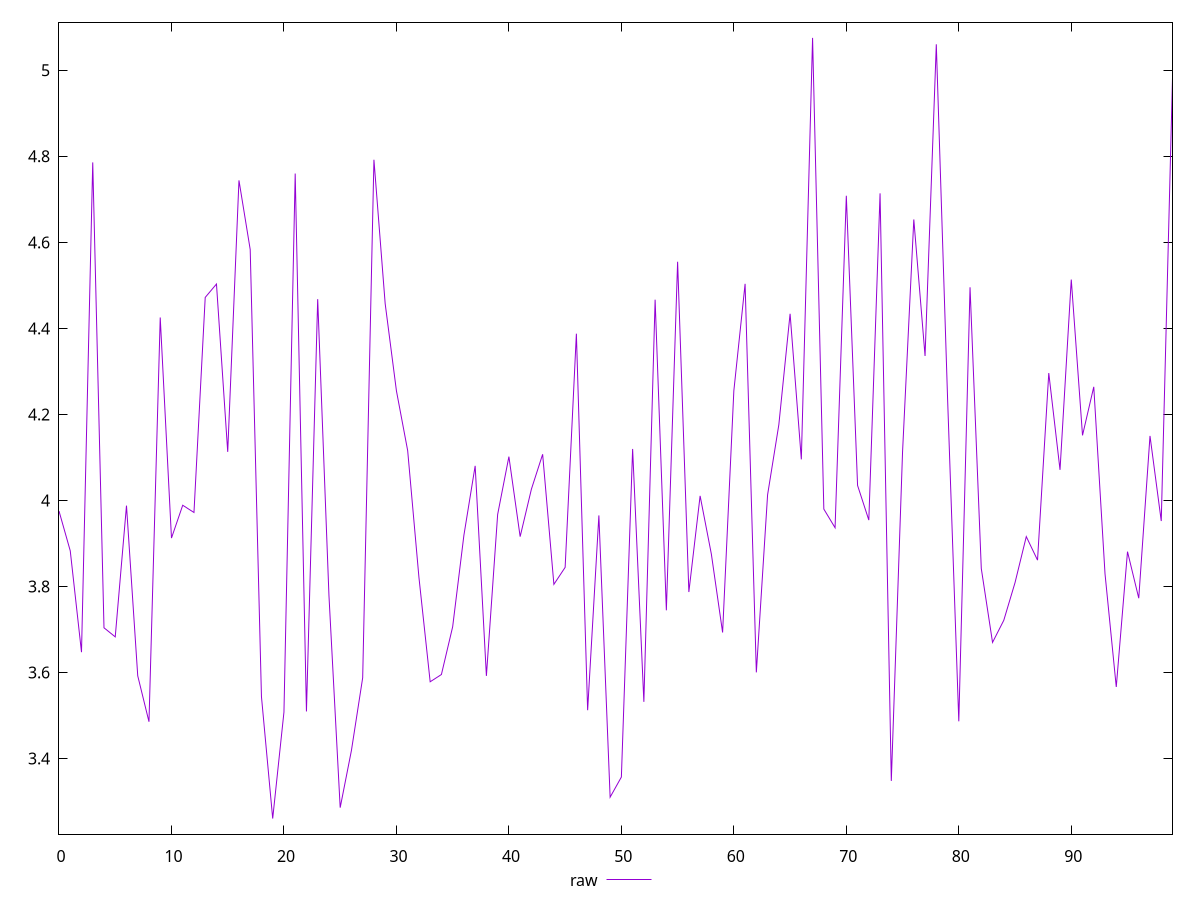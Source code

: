 reset

$raw <<EOF
0 3.9754
1 3.8830000000000005
2 3.6473
3 4.786
4 3.704
5 3.6829
6 3.988
7 3.5924
8 3.4855999999999994
9 4.4254
10 3.9125999999999994
11 3.9889
12 3.9721000000000006
13 4.4721
14 4.5032
15 4.113
16 4.7442
17 4.5834
18 3.5439
19 3.2605999999999997
20 3.5079
21 4.7600999999999996
22 3.5095
23 4.468100000000001
24 3.7796
25 3.2859
26 3.4189000000000003
27 3.5877999999999997
28 4.7921
29 4.4575
30 4.2549
31 4.1159
32 3.8215000000000003
33 3.5785
34 3.5954
35 3.7064
36 3.9192
37 4.0805
38 3.5922
39 3.9675
40 4.1019
41 3.9159
42 4.0262
43 4.1074
44 3.8049999999999997
45 3.8445000000000005
46 4.387700000000001
47 3.5123999999999995
48 3.9652
49 3.3101999999999996
50 3.357
51 4.119800000000001
52 3.5319
53 4.4668
54 3.7447
55 4.555
56 3.7871999999999995
57 4.0107
58 3.8753999999999995
59 3.6931000000000003
60 4.255000000000001
61 4.5037
62 3.6003000000000003
63 4.0132
64 4.176200000000001
65 4.4341
66 4.0956
67 5.0754
68 3.98
69 3.9366000000000003
70 4.7084
71 4.034999999999999
72 3.9543999999999997
73 4.714
74 3.3480000000000003
75 4.113200000000001
76 4.6533
77 4.336
78 5.0605
79 4.2392
80 3.4865999999999997
81 4.4956
82 3.8418
83 3.67
84 3.7213999999999996
85 3.8089999999999997
86 3.916
87 3.8613
88 4.2962
89 4.0712
90 4.513599999999999
91 4.1514
92 4.264200000000001
93 3.8295999999999997
94 3.5664000000000007
95 3.8810000000000002
96 3.7728
97 4.150099999999999
98 3.9522
99 4.9823
EOF

set key outside below
set xrange [0:99]
set yrange [3.2243039999999996:5.111696]
set trange [3.2243039999999996:5.111696]
set terminal svg size 640, 490 enhanced background rgb 'white'
set output "report_00007_2020-12-11T15:55:29.892Z/network-server-latency/samples/pages+cached+noexternal+nofonts+nosvg+noimg/raw/values.svg"

plot $raw title "raw" with line

reset
